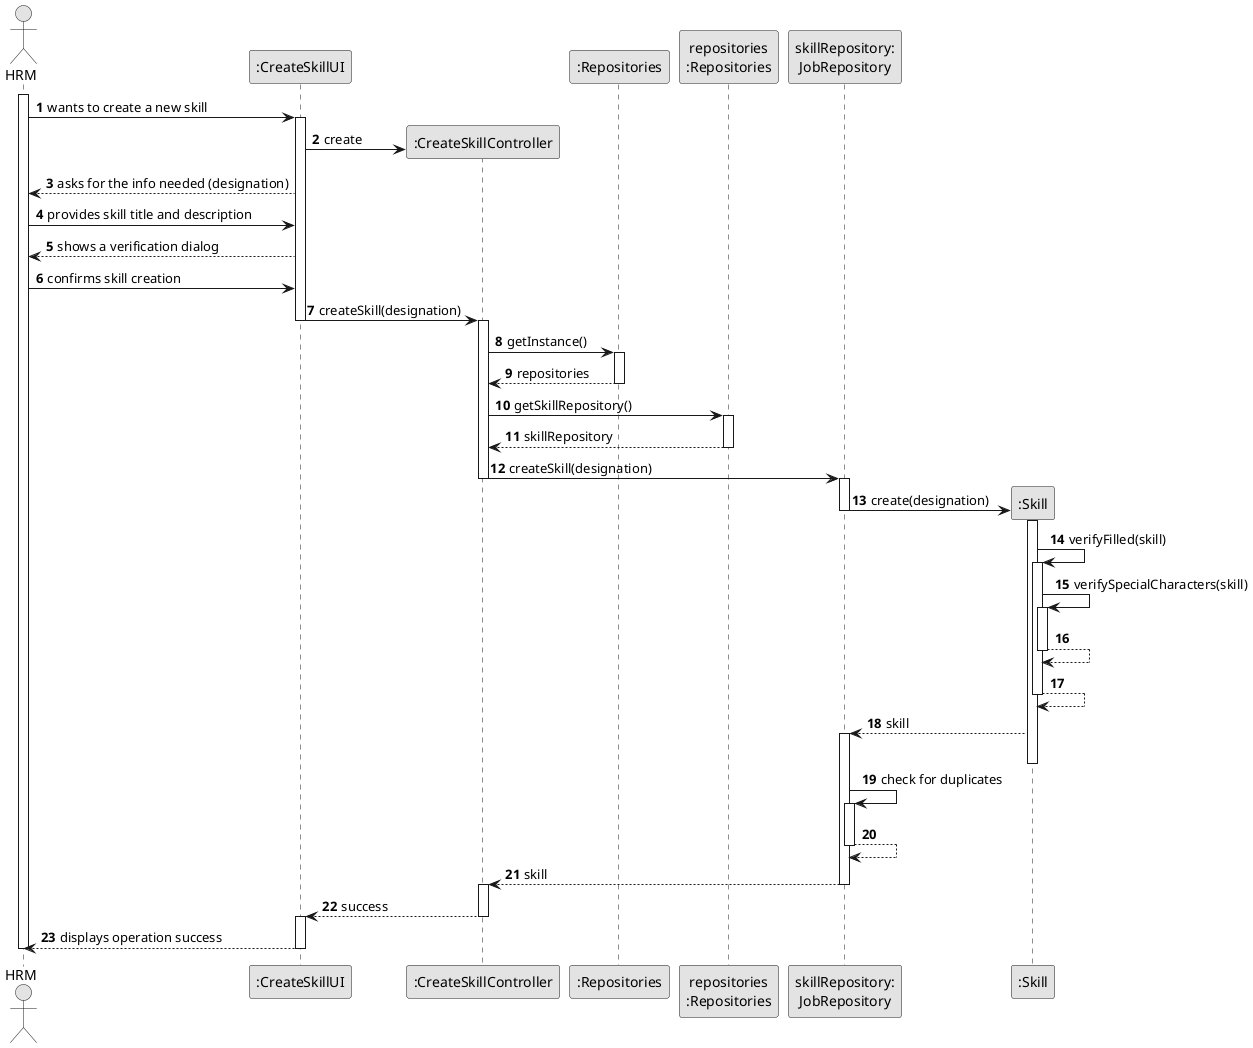 @startuml
skinparam monochrome true
skinparam packageStyle rectangle
skinparam shadowing false

autonumber

'hide footbox
actor "HRM" as Employee
participant ":CreateSkillUI" as UI
participant ":CreateSkillController" as CTRL
participant ":Repositories" as GlobRepo
participant "repositories\n:Repositories" as PLAT
participant "skillRepository:\nJobRepository" as skillRepository
participant ":Skill" as Skill

activate Employee
Employee -> UI : wants to create a new skill
activate UI
UI -> CTRL** : create
UI --> Employee : asks for the info needed (designation)
Employee -> UI : provides skill title and description
UI --> Employee : shows a verification dialog
Employee -> UI : confirms skill creation


UI -> CTRL : createSkill(designation)
deactivate UI
activate CTRL
CTRL -> GlobRepo : getInstance()
activate GlobRepo
GlobRepo --> CTRL : repositories
deactivate GlobRepo

CTRL -> PLAT : getSkillRepository()
activate PLAT
PLAT -->  CTRL: skillRepository
deactivate PLAT

CTRL -> skillRepository : createSkill(designation)
deactivate CTRL
activate skillRepository

    skillRepository -> Skill** : create(designation)
    deactivate skillRepository

        activate Skill

    Skill -> Skill : verifyFilled(skill)
        activate Skill
        Skill -> Skill : verifySpecialCharacters(skill)
        activate Skill
        Skill --> Skill
        deactivate Skill
    Skill --> Skill
    deactivate Skill
    'Job -> Job : addJob(job)
    Skill --> skillRepository : skill
    activate skillRepository
    deactivate Skill
    skillRepository -> skillRepository : check for duplicates
    activate skillRepository
    skillRepository --> skillRepository
    deactivate skillRepository
    deactivate Skill
skillRepository --> CTRL : skill
deactivate skillRepository
activate CTRL
deactivate skillRepository

CTRL --> UI : success
deactivate CTRL
activate UI
UI --> Employee : displays operation success

deactivate UI
deactivate Employee

@enduml
